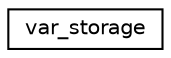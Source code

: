 digraph "Graphical Class Hierarchy"
{
 // LATEX_PDF_SIZE
  edge [fontname="Helvetica",fontsize="10",labelfontname="Helvetica",labelfontsize="10"];
  node [fontname="Helvetica",fontsize="10",shape=record];
  rankdir="LR";
  Node0 [label="var_storage",height=0.2,width=0.4,color="black", fillcolor="white", style="filled",URL="$structvar__storage.html",tooltip=" "];
}
